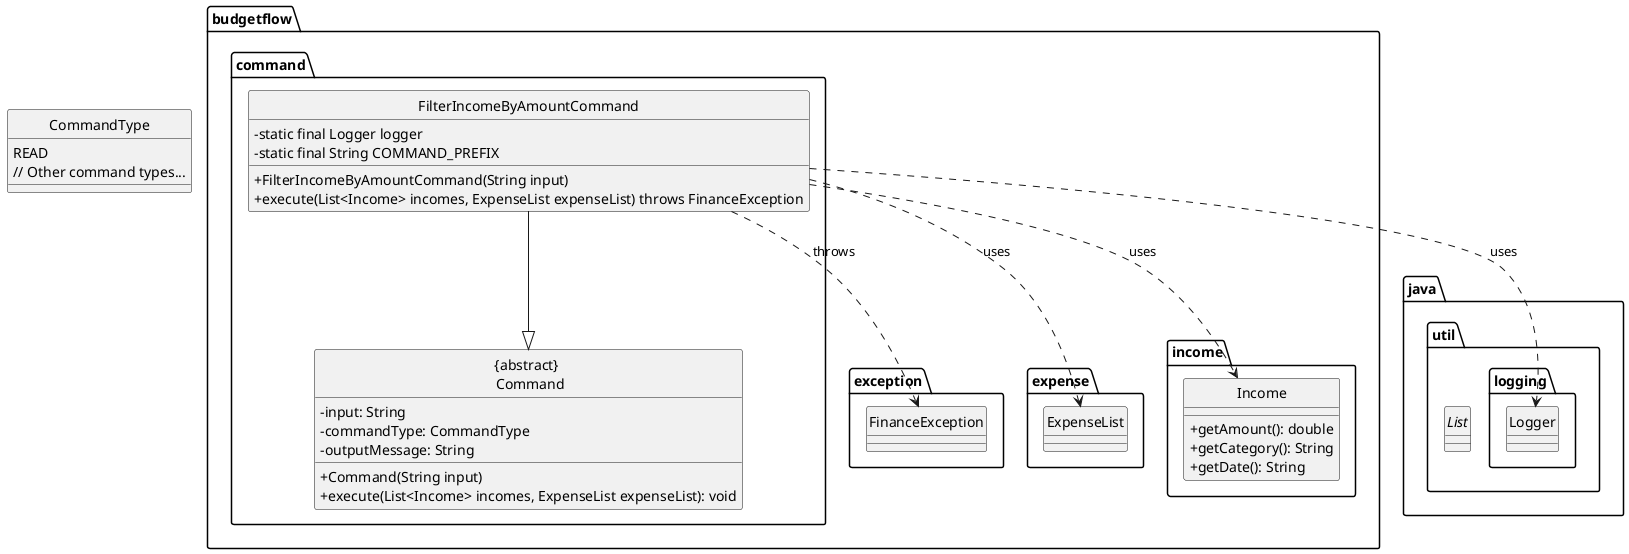@startuml
hide circle
skinparam classAttributeIconSize 0

package budgetflow.command {

    class "{abstract} \n Command" {
        - input: String
        - commandType: CommandType
        - outputMessage: String
        + Command(String input)
        + execute(List<Income> incomes, ExpenseList expenseList): void
    }

    class "FilterIncomeByAmountCommand" {
        - static final Logger logger
        - static final String COMMAND_PREFIX
        + FilterIncomeByAmountCommand(String input)
        + execute(List<Income> incomes, ExpenseList expenseList) throws FinanceException
    }

    "FilterIncomeByAmountCommand" --|> "{abstract} \n Command"
}

package budgetflow.exception {
    class "FinanceException"
}

package budgetflow.expense {
    class ExpenseList
}

package budgetflow.income {
    class Income {
        + getAmount(): double
        + getCategory(): String
        + getDate(): String
    }
}

package java.util {
    interface List
}

enum CommandType {
    READ
    // Other command types...
}

package java.util.logging {
    class Logger
}

"FilterIncomeByAmountCommand" ..> "FinanceException" : throws
"FilterIncomeByAmountCommand" ..> "Income" : uses
"FilterIncomeByAmountCommand" ..> "ExpenseList" : uses
"FilterIncomeByAmountCommand" ..> "Logger" : uses
@enduml